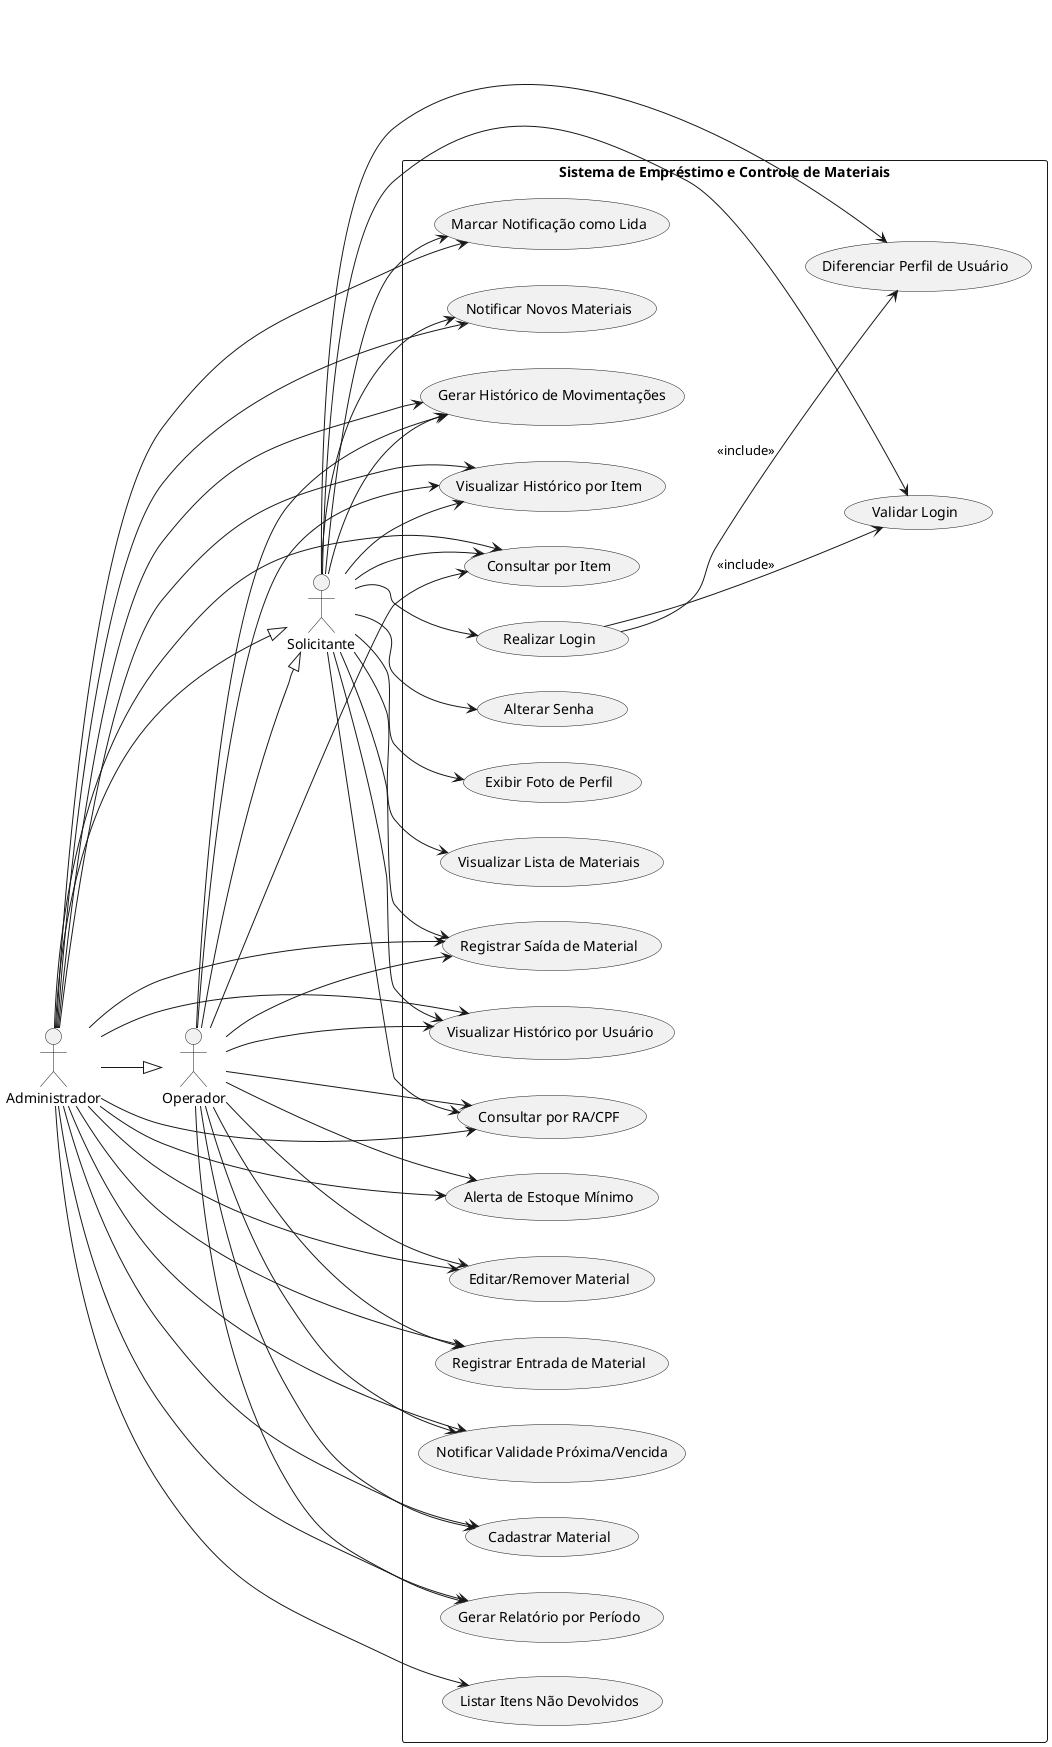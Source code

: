 @startuml
left to right direction

' Atores
actor sol as "Solicitante"
actor op as "Operador"
actor adm as "Administrador"

' Herança entre atores
op --|> sol
adm --|> sol
adm --|> op

rectangle "Sistema de Empréstimo e Controle de Materiais" {

  ' --- [1] CONTROLE DE ACESSO ---
  usecase UC01 as "Realizar Login"
  usecase UC02 as "Validar Login"
  usecase UC03 as "Diferenciar Perfil de Usuário"
  usecase UC04 as "Alterar Senha"
  usecase UC05 as "Exibir Foto de Perfil"

  ' --- [2] GERENCIAMENTO DE MATERIAIS ---
  usecase UC06 as "Cadastrar Material"
  usecase UC07 as "Editar/Remover Material"
  usecase UC08 as "Visualizar Lista de Materiais"

  ' --- [3] CONTROLE DE ESTOQUE ---
  usecase UC09 as "Registrar Entrada de Material"
  usecase UC10 as "Registrar Saída de Material"
  usecase UC11 as "Gerar Histórico de Movimentações"

  ' --- [4] RELATÓRIOS E CONSULTAS ---
  usecase UC12 as "Gerar Relatório por Período"
  usecase UC13 as "Consultar por Item"
  usecase UC14 as "Consultar por RA/CPF"
  usecase UC15 as "Listar Itens Não Devolvidos"

  ' --- [5] NOTIFICAÇÕES E ALERTAS ---
  usecase UC16 as "Notificar Validade Próxima/Vencida"
  usecase UC17 as "Marcar Notificação como Lida"
  usecase UC18 as "Notificar Novos Materiais"
  usecase UC19 as "Alerta de Estoque Mínimo"

  ' --- [6] HISTÓRICO DE MOVIMENTAÇÕES ---
  usecase UC20 as "Visualizar Histórico por Item"
  usecase UC21 as "Visualizar Histórico por Usuário"

  ' Relacionamentos dos atores com casos de uso

  ' Solicitante
  sol --> UC01
  sol --> UC02
  sol --> UC03
  sol --> UC04
  sol --> UC05
  sol --> UC08
  sol --> UC10
  sol --> UC11
  sol --> UC13
  sol --> UC14
  sol --> UC20
  sol --> UC21
  sol --> UC17
  sol --> UC18

  ' Operador
  op --> UC06
  op --> UC07
  op --> UC09
  op --> UC10
  op --> UC11
  op --> UC12
  op --> UC13
  op --> UC14
  op --> UC20
  op --> UC21
  op --> UC16
  op --> UC19

  ' Administrador
  adm --> UC06
  adm --> UC07
  adm --> UC09
  adm --> UC10
  adm --> UC11
  adm --> UC12
  adm --> UC13
  adm --> UC14
  adm --> UC15
  adm --> UC16
  adm --> UC17
  adm --> UC18
  adm --> UC19
  adm --> UC20
  adm --> UC21

  ' Relacionamentos entre casos de uso
  UC01 --> UC02 : <<include>>
  UC01 --> UC03 : <<include>>
}

@enduml
